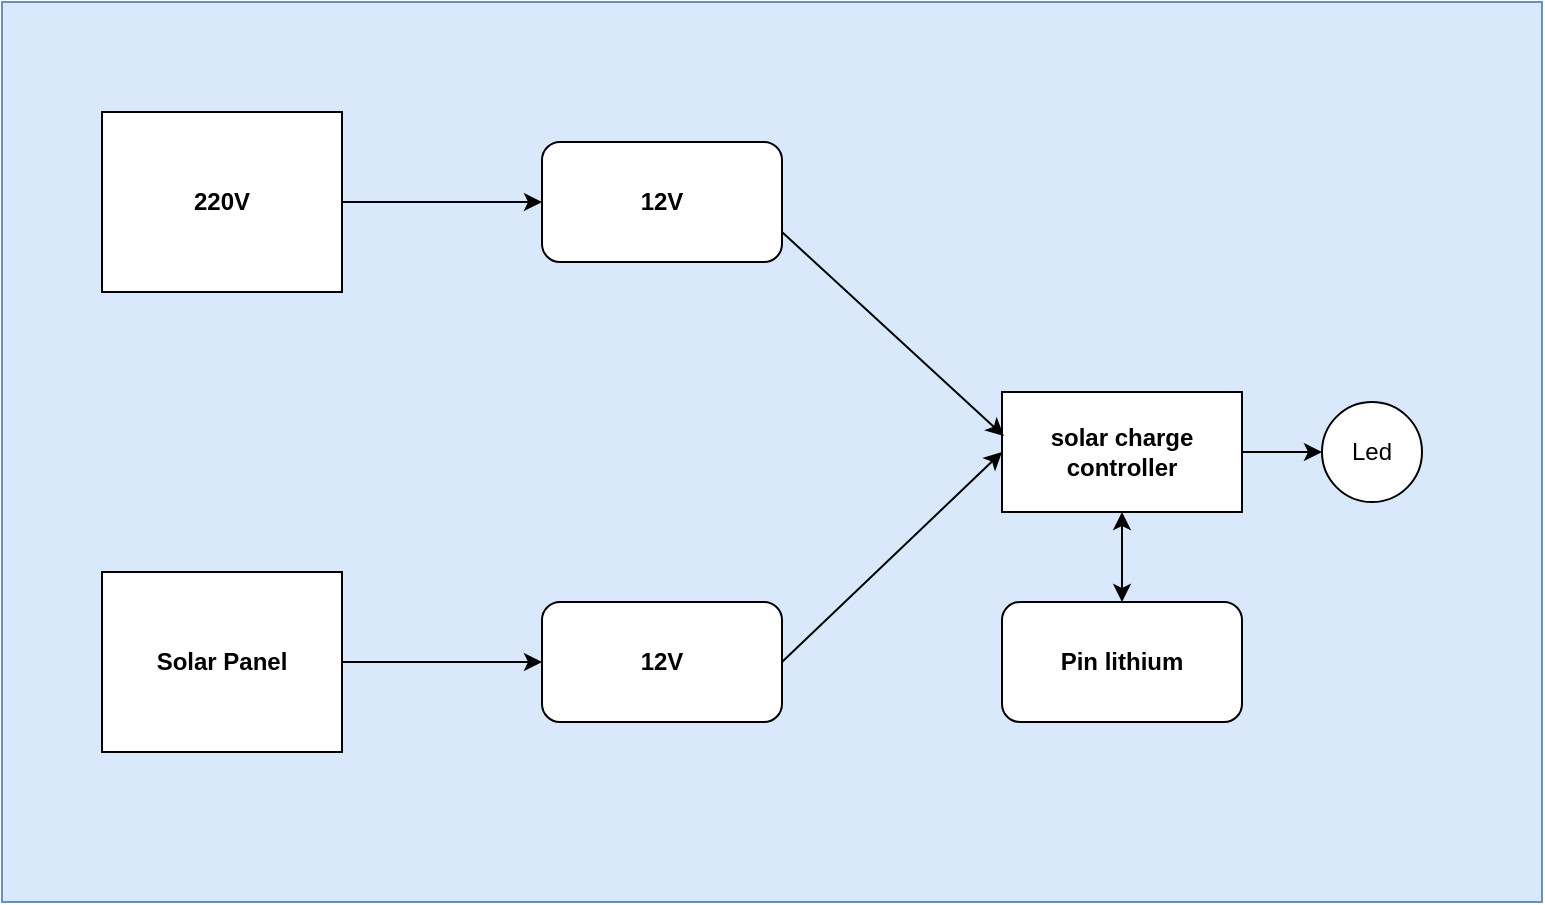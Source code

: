 <mxfile version="13.9.9" type="device"><diagram id="5dEKVITZ1-o9X-WyaX6I" name="power_management"><mxGraphModel dx="1358" dy="862" grid="1" gridSize="10" guides="1" tooltips="1" connect="1" arrows="1" fold="1" page="1" pageScale="1" pageWidth="1100" pageHeight="1700" math="0" shadow="0"><root><mxCell id="0"/><mxCell id="1" parent="0"/><mxCell id="sRuzkkx4lMHCJ8XVVoks-12" value="" style="rounded=0;whiteSpace=wrap;html=1;fillColor=#dae8fc;strokeColor=#6c8ebf;" vertex="1" parent="1"><mxGeometry x="190" y="225" width="770" height="450" as="geometry"/></mxCell><mxCell id="sRuzkkx4lMHCJ8XVVoks-1" value="&lt;b&gt;220V&lt;/b&gt;" style="rounded=0;whiteSpace=wrap;html=1;" vertex="1" parent="1"><mxGeometry x="240" y="280" width="120" height="90" as="geometry"/></mxCell><mxCell id="sRuzkkx4lMHCJ8XVVoks-2" value="&lt;b&gt;12V&lt;/b&gt;" style="rounded=1;whiteSpace=wrap;html=1;" vertex="1" parent="1"><mxGeometry x="460" y="295" width="120" height="60" as="geometry"/></mxCell><mxCell id="sRuzkkx4lMHCJ8XVVoks-3" value="" style="endArrow=classic;html=1;exitX=1;exitY=0.5;exitDx=0;exitDy=0;entryX=0;entryY=0.5;entryDx=0;entryDy=0;" edge="1" parent="1" source="sRuzkkx4lMHCJ8XVVoks-1" target="sRuzkkx4lMHCJ8XVVoks-2"><mxGeometry width="50" height="50" relative="1" as="geometry"><mxPoint x="480" y="480" as="sourcePoint"/><mxPoint x="530" y="430" as="targetPoint"/></mxGeometry></mxCell><mxCell id="sRuzkkx4lMHCJ8XVVoks-4" value="&lt;b&gt;12V&lt;/b&gt;" style="rounded=1;whiteSpace=wrap;html=1;" vertex="1" parent="1"><mxGeometry x="460" y="525" width="120" height="60" as="geometry"/></mxCell><mxCell id="sRuzkkx4lMHCJ8XVVoks-5" value="&lt;b&gt;Solar Panel&lt;/b&gt;" style="rounded=0;whiteSpace=wrap;html=1;" vertex="1" parent="1"><mxGeometry x="240" y="510" width="120" height="90" as="geometry"/></mxCell><mxCell id="sRuzkkx4lMHCJ8XVVoks-6" value="" style="endArrow=classic;html=1;exitX=1;exitY=0.5;exitDx=0;exitDy=0;entryX=0;entryY=0.5;entryDx=0;entryDy=0;" edge="1" parent="1" source="sRuzkkx4lMHCJ8XVVoks-5" target="sRuzkkx4lMHCJ8XVVoks-4"><mxGeometry width="50" height="50" relative="1" as="geometry"><mxPoint x="420" y="600" as="sourcePoint"/><mxPoint x="470" y="550" as="targetPoint"/></mxGeometry></mxCell><mxCell id="sRuzkkx4lMHCJ8XVVoks-7" value="&lt;b&gt;solar charge controller&lt;/b&gt;" style="rounded=0;whiteSpace=wrap;html=1;" vertex="1" parent="1"><mxGeometry x="690" y="420" width="120" height="60" as="geometry"/></mxCell><mxCell id="sRuzkkx4lMHCJ8XVVoks-8" value="" style="endArrow=classic;html=1;exitX=1;exitY=0.5;exitDx=0;exitDy=0;entryX=0;entryY=0.5;entryDx=0;entryDy=0;" edge="1" parent="1" source="sRuzkkx4lMHCJ8XVVoks-4" target="sRuzkkx4lMHCJ8XVVoks-7"><mxGeometry width="50" height="50" relative="1" as="geometry"><mxPoint x="780" y="540" as="sourcePoint"/><mxPoint x="830" y="490" as="targetPoint"/></mxGeometry></mxCell><mxCell id="sRuzkkx4lMHCJ8XVVoks-9" value="" style="endArrow=classic;html=1;exitX=1;exitY=0.75;exitDx=0;exitDy=0;entryX=0.008;entryY=0.367;entryDx=0;entryDy=0;entryPerimeter=0;" edge="1" parent="1" source="sRuzkkx4lMHCJ8XVVoks-2" target="sRuzkkx4lMHCJ8XVVoks-7"><mxGeometry width="50" height="50" relative="1" as="geometry"><mxPoint x="670" y="320" as="sourcePoint"/><mxPoint x="720" y="270" as="targetPoint"/></mxGeometry></mxCell><mxCell id="sRuzkkx4lMHCJ8XVVoks-10" value="&lt;b&gt;Pin lithium&lt;/b&gt;" style="rounded=1;whiteSpace=wrap;html=1;" vertex="1" parent="1"><mxGeometry x="690" y="525" width="120" height="60" as="geometry"/></mxCell><mxCell id="sRuzkkx4lMHCJ8XVVoks-11" value="" style="endArrow=classic;startArrow=classic;html=1;exitX=0.5;exitY=0;exitDx=0;exitDy=0;entryX=0.5;entryY=1;entryDx=0;entryDy=0;" edge="1" parent="1" source="sRuzkkx4lMHCJ8XVVoks-10" target="sRuzkkx4lMHCJ8XVVoks-7"><mxGeometry width="50" height="50" relative="1" as="geometry"><mxPoint x="980" y="440" as="sourcePoint"/><mxPoint x="1030" y="390" as="targetPoint"/></mxGeometry></mxCell><mxCell id="sRuzkkx4lMHCJ8XVVoks-13" value="Led" style="ellipse;whiteSpace=wrap;html=1;aspect=fixed;" vertex="1" parent="1"><mxGeometry x="850" y="425" width="50" height="50" as="geometry"/></mxCell><mxCell id="sRuzkkx4lMHCJ8XVVoks-14" value="" style="endArrow=classic;html=1;exitX=1;exitY=0.5;exitDx=0;exitDy=0;" edge="1" parent="1" source="sRuzkkx4lMHCJ8XVVoks-7" target="sRuzkkx4lMHCJ8XVVoks-13"><mxGeometry width="50" height="50" relative="1" as="geometry"><mxPoint x="1010" y="540" as="sourcePoint"/><mxPoint x="1060" y="490" as="targetPoint"/></mxGeometry></mxCell></root></mxGraphModel></diagram></mxfile>